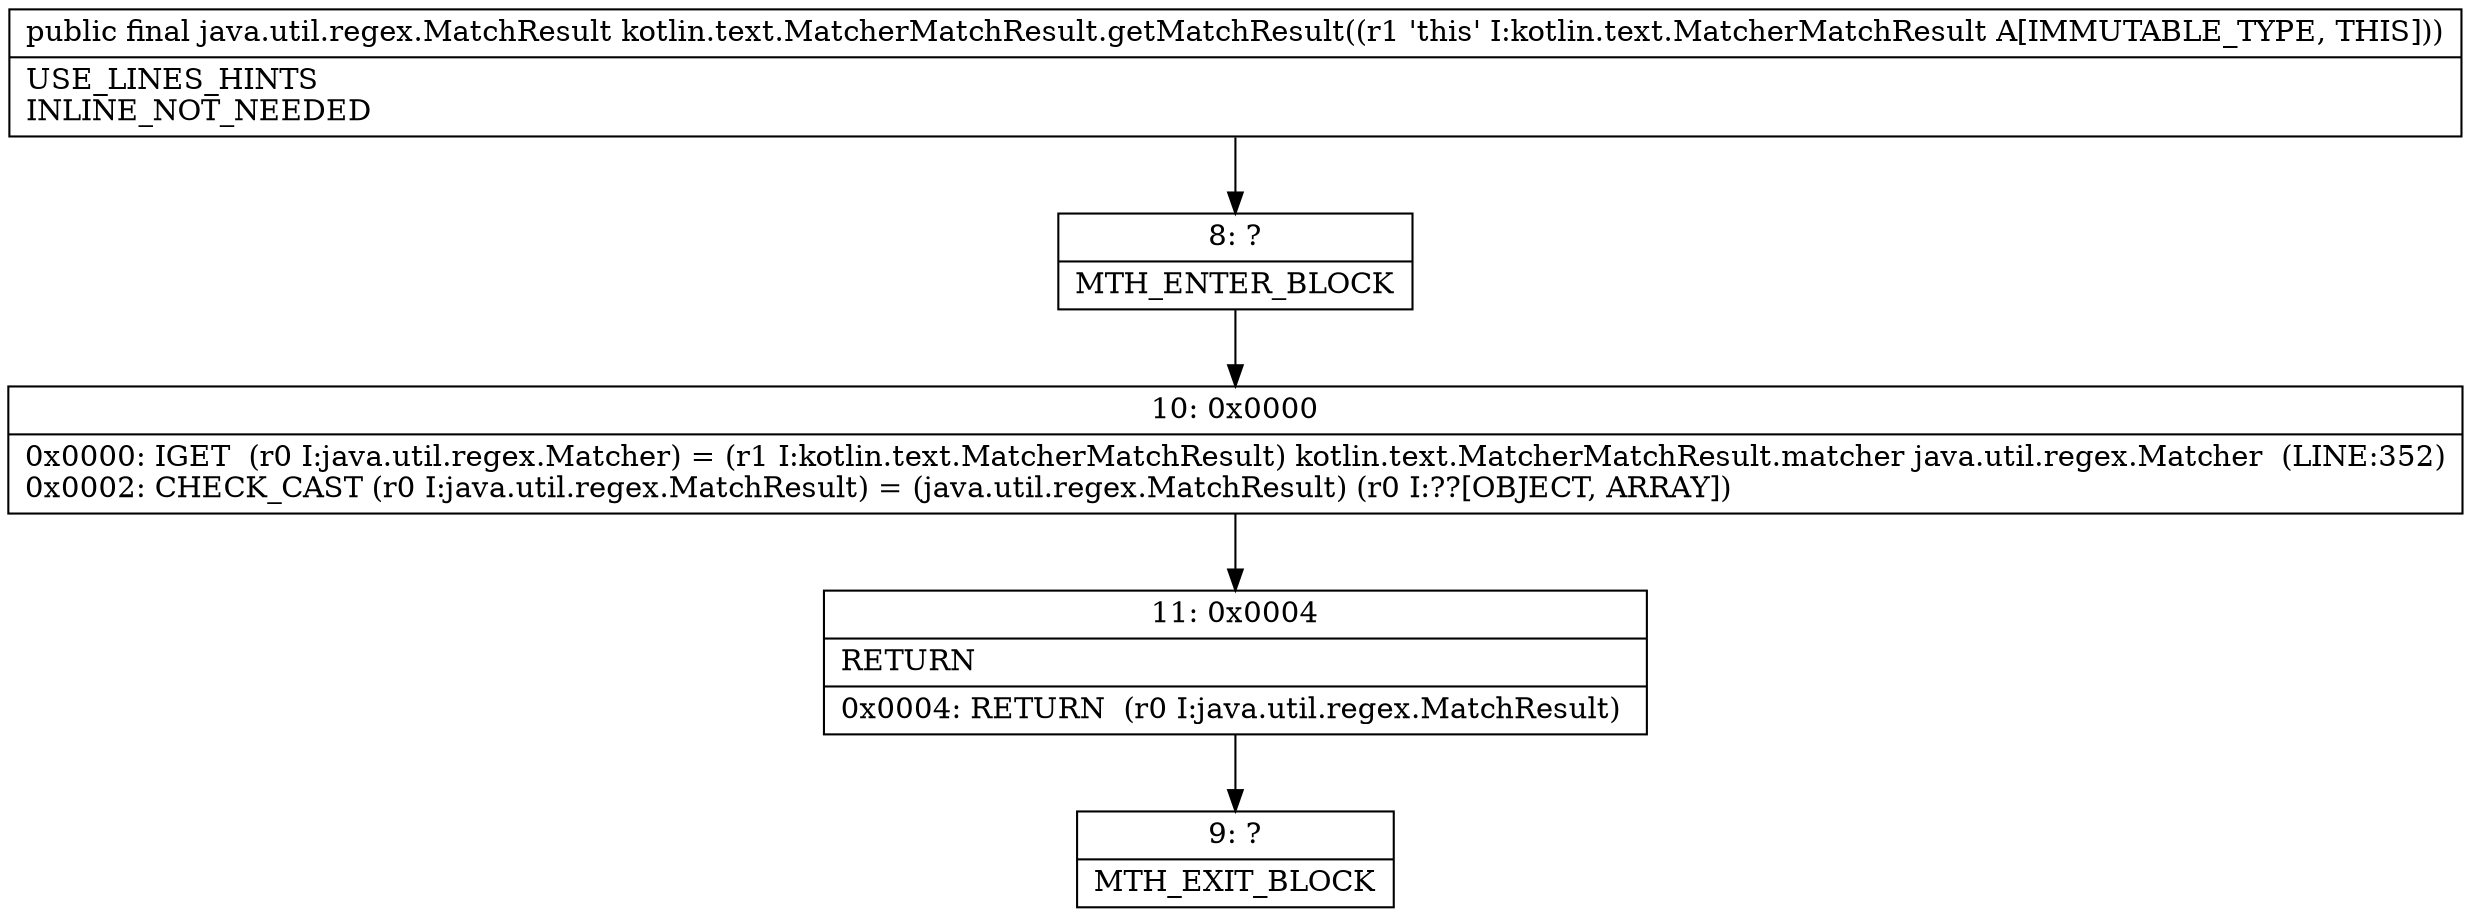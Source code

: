 digraph "CFG forkotlin.text.MatcherMatchResult.getMatchResult()Ljava\/util\/regex\/MatchResult;" {
Node_8 [shape=record,label="{8\:\ ?|MTH_ENTER_BLOCK\l}"];
Node_10 [shape=record,label="{10\:\ 0x0000|0x0000: IGET  (r0 I:java.util.regex.Matcher) = (r1 I:kotlin.text.MatcherMatchResult) kotlin.text.MatcherMatchResult.matcher java.util.regex.Matcher  (LINE:352)\l0x0002: CHECK_CAST (r0 I:java.util.regex.MatchResult) = (java.util.regex.MatchResult) (r0 I:??[OBJECT, ARRAY]) \l}"];
Node_11 [shape=record,label="{11\:\ 0x0004|RETURN\l|0x0004: RETURN  (r0 I:java.util.regex.MatchResult) \l}"];
Node_9 [shape=record,label="{9\:\ ?|MTH_EXIT_BLOCK\l}"];
MethodNode[shape=record,label="{public final java.util.regex.MatchResult kotlin.text.MatcherMatchResult.getMatchResult((r1 'this' I:kotlin.text.MatcherMatchResult A[IMMUTABLE_TYPE, THIS]))  | USE_LINES_HINTS\lINLINE_NOT_NEEDED\l}"];
MethodNode -> Node_8;Node_8 -> Node_10;
Node_10 -> Node_11;
Node_11 -> Node_9;
}

